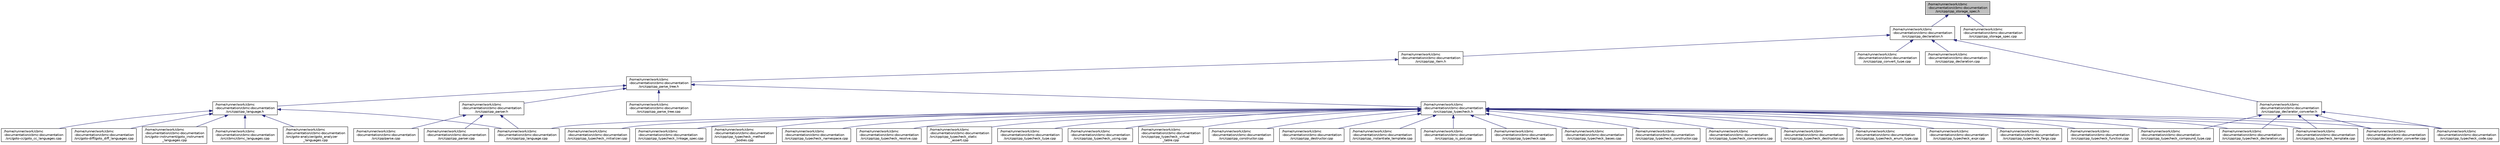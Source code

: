 digraph "/home/runner/work/cbmc-documentation/cbmc-documentation/src/cpp/cpp_storage_spec.h"
{
 // LATEX_PDF_SIZE
  bgcolor="transparent";
  edge [fontname="Helvetica",fontsize="10",labelfontname="Helvetica",labelfontsize="10"];
  node [fontname="Helvetica",fontsize="10",shape=record];
  Node1 [label="/home/runner/work/cbmc\l-documentation/cbmc-documentation\l/src/cpp/cpp_storage_spec.h",height=0.2,width=0.4,color="black", fillcolor="grey75", style="filled", fontcolor="black",tooltip=" "];
  Node1 -> Node2 [dir="back",color="midnightblue",fontsize="10",style="solid",fontname="Helvetica"];
  Node2 [label="/home/runner/work/cbmc\l-documentation/cbmc-documentation\l/src/cpp/cpp_declaration.h",height=0.2,width=0.4,color="black",URL="$cpp__declaration_8h.html",tooltip=" "];
  Node2 -> Node3 [dir="back",color="midnightblue",fontsize="10",style="solid",fontname="Helvetica"];
  Node3 [label="/home/runner/work/cbmc\l-documentation/cbmc-documentation\l/src/cpp/cpp_item.h",height=0.2,width=0.4,color="black",URL="$cpp__item_8h.html",tooltip=" "];
  Node3 -> Node4 [dir="back",color="midnightblue",fontsize="10",style="solid",fontname="Helvetica"];
  Node4 [label="/home/runner/work/cbmc\l-documentation/cbmc-documentation\l/src/cpp/cpp_parse_tree.h",height=0.2,width=0.4,color="black",URL="$cpp__parse__tree_8h.html",tooltip=" "];
  Node4 -> Node5 [dir="back",color="midnightblue",fontsize="10",style="solid",fontname="Helvetica"];
  Node5 [label="/home/runner/work/cbmc\l-documentation/cbmc-documentation\l/src/cpp/cpp_typecheck.h",height=0.2,width=0.4,color="black",URL="$cpp__typecheck_8h.html",tooltip=" "];
  Node5 -> Node6 [dir="back",color="midnightblue",fontsize="10",style="solid",fontname="Helvetica"];
  Node6 [label="/home/runner/work/cbmc\l-documentation/cbmc-documentation\l/src/cpp/cpp_constructor.cpp",height=0.2,width=0.4,color="black",URL="$cpp__constructor_8cpp.html",tooltip=" "];
  Node5 -> Node7 [dir="back",color="midnightblue",fontsize="10",style="solid",fontname="Helvetica"];
  Node7 [label="/home/runner/work/cbmc\l-documentation/cbmc-documentation\l/src/cpp/cpp_declarator_converter.cpp",height=0.2,width=0.4,color="black",URL="$cpp__declarator__converter_8cpp.html",tooltip=" "];
  Node5 -> Node8 [dir="back",color="midnightblue",fontsize="10",style="solid",fontname="Helvetica"];
  Node8 [label="/home/runner/work/cbmc\l-documentation/cbmc-documentation\l/src/cpp/cpp_destructor.cpp",height=0.2,width=0.4,color="black",URL="$cpp__destructor_8cpp.html",tooltip=" "];
  Node5 -> Node9 [dir="back",color="midnightblue",fontsize="10",style="solid",fontname="Helvetica"];
  Node9 [label="/home/runner/work/cbmc\l-documentation/cbmc-documentation\l/src/cpp/cpp_instantiate_template.cpp",height=0.2,width=0.4,color="black",URL="$cpp__instantiate__template_8cpp.html",tooltip=" "];
  Node5 -> Node10 [dir="back",color="midnightblue",fontsize="10",style="solid",fontname="Helvetica"];
  Node10 [label="/home/runner/work/cbmc\l-documentation/cbmc-documentation\l/src/cpp/cpp_is_pod.cpp",height=0.2,width=0.4,color="black",URL="$cpp__is__pod_8cpp.html",tooltip=" "];
  Node5 -> Node11 [dir="back",color="midnightblue",fontsize="10",style="solid",fontname="Helvetica"];
  Node11 [label="/home/runner/work/cbmc\l-documentation/cbmc-documentation\l/src/cpp/cpp_language.cpp",height=0.2,width=0.4,color="black",URL="$cpp__language_8cpp.html",tooltip=" "];
  Node5 -> Node12 [dir="back",color="midnightblue",fontsize="10",style="solid",fontname="Helvetica"];
  Node12 [label="/home/runner/work/cbmc\l-documentation/cbmc-documentation\l/src/cpp/cpp_typecheck.cpp",height=0.2,width=0.4,color="black",URL="$cpp__typecheck_8cpp.html",tooltip=" "];
  Node5 -> Node13 [dir="back",color="midnightblue",fontsize="10",style="solid",fontname="Helvetica"];
  Node13 [label="/home/runner/work/cbmc\l-documentation/cbmc-documentation\l/src/cpp/cpp_typecheck_bases.cpp",height=0.2,width=0.4,color="black",URL="$cpp__typecheck__bases_8cpp.html",tooltip=" "];
  Node5 -> Node14 [dir="back",color="midnightblue",fontsize="10",style="solid",fontname="Helvetica"];
  Node14 [label="/home/runner/work/cbmc\l-documentation/cbmc-documentation\l/src/cpp/cpp_typecheck_code.cpp",height=0.2,width=0.4,color="black",URL="$cpp__typecheck__code_8cpp.html",tooltip=" "];
  Node5 -> Node15 [dir="back",color="midnightblue",fontsize="10",style="solid",fontname="Helvetica"];
  Node15 [label="/home/runner/work/cbmc\l-documentation/cbmc-documentation\l/src/cpp/cpp_typecheck_compound_type.cpp",height=0.2,width=0.4,color="black",URL="$cpp__typecheck__compound__type_8cpp.html",tooltip=" "];
  Node5 -> Node16 [dir="back",color="midnightblue",fontsize="10",style="solid",fontname="Helvetica"];
  Node16 [label="/home/runner/work/cbmc\l-documentation/cbmc-documentation\l/src/cpp/cpp_typecheck_constructor.cpp",height=0.2,width=0.4,color="black",URL="$cpp__typecheck__constructor_8cpp.html",tooltip=" "];
  Node5 -> Node17 [dir="back",color="midnightblue",fontsize="10",style="solid",fontname="Helvetica"];
  Node17 [label="/home/runner/work/cbmc\l-documentation/cbmc-documentation\l/src/cpp/cpp_typecheck_conversions.cpp",height=0.2,width=0.4,color="black",URL="$cpp__typecheck__conversions_8cpp.html",tooltip=" "];
  Node5 -> Node18 [dir="back",color="midnightblue",fontsize="10",style="solid",fontname="Helvetica"];
  Node18 [label="/home/runner/work/cbmc\l-documentation/cbmc-documentation\l/src/cpp/cpp_typecheck_declaration.cpp",height=0.2,width=0.4,color="black",URL="$cpp__typecheck__declaration_8cpp.html",tooltip=" "];
  Node5 -> Node19 [dir="back",color="midnightblue",fontsize="10",style="solid",fontname="Helvetica"];
  Node19 [label="/home/runner/work/cbmc\l-documentation/cbmc-documentation\l/src/cpp/cpp_typecheck_destructor.cpp",height=0.2,width=0.4,color="black",URL="$cpp__typecheck__destructor_8cpp.html",tooltip=" "];
  Node5 -> Node20 [dir="back",color="midnightblue",fontsize="10",style="solid",fontname="Helvetica"];
  Node20 [label="/home/runner/work/cbmc\l-documentation/cbmc-documentation\l/src/cpp/cpp_typecheck_enum_type.cpp",height=0.2,width=0.4,color="black",URL="$cpp__typecheck__enum__type_8cpp.html",tooltip=" "];
  Node5 -> Node21 [dir="back",color="midnightblue",fontsize="10",style="solid",fontname="Helvetica"];
  Node21 [label="/home/runner/work/cbmc\l-documentation/cbmc-documentation\l/src/cpp/cpp_typecheck_expr.cpp",height=0.2,width=0.4,color="black",URL="$cpp__typecheck__expr_8cpp.html",tooltip=" "];
  Node5 -> Node22 [dir="back",color="midnightblue",fontsize="10",style="solid",fontname="Helvetica"];
  Node22 [label="/home/runner/work/cbmc\l-documentation/cbmc-documentation\l/src/cpp/cpp_typecheck_fargs.cpp",height=0.2,width=0.4,color="black",URL="$cpp__typecheck__fargs_8cpp.html",tooltip=" "];
  Node5 -> Node23 [dir="back",color="midnightblue",fontsize="10",style="solid",fontname="Helvetica"];
  Node23 [label="/home/runner/work/cbmc\l-documentation/cbmc-documentation\l/src/cpp/cpp_typecheck_function.cpp",height=0.2,width=0.4,color="black",URL="$cpp__typecheck__function_8cpp.html",tooltip=" "];
  Node5 -> Node24 [dir="back",color="midnightblue",fontsize="10",style="solid",fontname="Helvetica"];
  Node24 [label="/home/runner/work/cbmc\l-documentation/cbmc-documentation\l/src/cpp/cpp_typecheck_initializer.cpp",height=0.2,width=0.4,color="black",URL="$cpp__typecheck__initializer_8cpp.html",tooltip=" "];
  Node5 -> Node25 [dir="back",color="midnightblue",fontsize="10",style="solid",fontname="Helvetica"];
  Node25 [label="/home/runner/work/cbmc\l-documentation/cbmc-documentation\l/src/cpp/cpp_typecheck_linkage_spec.cpp",height=0.2,width=0.4,color="black",URL="$cpp__typecheck__linkage__spec_8cpp.html",tooltip=" "];
  Node5 -> Node26 [dir="back",color="midnightblue",fontsize="10",style="solid",fontname="Helvetica"];
  Node26 [label="/home/runner/work/cbmc\l-documentation/cbmc-documentation\l/src/cpp/cpp_typecheck_method\l_bodies.cpp",height=0.2,width=0.4,color="black",URL="$cpp__typecheck__method__bodies_8cpp.html",tooltip=" "];
  Node5 -> Node27 [dir="back",color="midnightblue",fontsize="10",style="solid",fontname="Helvetica"];
  Node27 [label="/home/runner/work/cbmc\l-documentation/cbmc-documentation\l/src/cpp/cpp_typecheck_namespace.cpp",height=0.2,width=0.4,color="black",URL="$cpp__typecheck__namespace_8cpp.html",tooltip=" "];
  Node5 -> Node28 [dir="back",color="midnightblue",fontsize="10",style="solid",fontname="Helvetica"];
  Node28 [label="/home/runner/work/cbmc\l-documentation/cbmc-documentation\l/src/cpp/cpp_typecheck_resolve.cpp",height=0.2,width=0.4,color="black",URL="$cpp__typecheck__resolve_8cpp.html",tooltip=" "];
  Node5 -> Node29 [dir="back",color="midnightblue",fontsize="10",style="solid",fontname="Helvetica"];
  Node29 [label="/home/runner/work/cbmc\l-documentation/cbmc-documentation\l/src/cpp/cpp_typecheck_static\l_assert.cpp",height=0.2,width=0.4,color="black",URL="$cpp__typecheck__static__assert_8cpp.html",tooltip=" "];
  Node5 -> Node30 [dir="back",color="midnightblue",fontsize="10",style="solid",fontname="Helvetica"];
  Node30 [label="/home/runner/work/cbmc\l-documentation/cbmc-documentation\l/src/cpp/cpp_typecheck_template.cpp",height=0.2,width=0.4,color="black",URL="$cpp__typecheck__template_8cpp.html",tooltip=" "];
  Node5 -> Node31 [dir="back",color="midnightblue",fontsize="10",style="solid",fontname="Helvetica"];
  Node31 [label="/home/runner/work/cbmc\l-documentation/cbmc-documentation\l/src/cpp/cpp_typecheck_type.cpp",height=0.2,width=0.4,color="black",URL="$cpp__typecheck__type_8cpp.html",tooltip=" "];
  Node5 -> Node32 [dir="back",color="midnightblue",fontsize="10",style="solid",fontname="Helvetica"];
  Node32 [label="/home/runner/work/cbmc\l-documentation/cbmc-documentation\l/src/cpp/cpp_typecheck_using.cpp",height=0.2,width=0.4,color="black",URL="$cpp__typecheck__using_8cpp.html",tooltip=" "];
  Node5 -> Node33 [dir="back",color="midnightblue",fontsize="10",style="solid",fontname="Helvetica"];
  Node33 [label="/home/runner/work/cbmc\l-documentation/cbmc-documentation\l/src/cpp/cpp_typecheck_virtual\l_table.cpp",height=0.2,width=0.4,color="black",URL="$cpp__typecheck__virtual__table_8cpp.html",tooltip=" "];
  Node4 -> Node34 [dir="back",color="midnightblue",fontsize="10",style="solid",fontname="Helvetica"];
  Node34 [label="/home/runner/work/cbmc\l-documentation/cbmc-documentation\l/src/cpp/cpp_language.h",height=0.2,width=0.4,color="black",URL="$cpp__language_8h.html",tooltip=" "];
  Node34 -> Node35 [dir="back",color="midnightblue",fontsize="10",style="solid",fontname="Helvetica"];
  Node35 [label="/home/runner/work/cbmc\l-documentation/cbmc-documentation\l/src/cbmc/cbmc_languages.cpp",height=0.2,width=0.4,color="black",URL="$cbmc__languages_8cpp.html",tooltip=" "];
  Node34 -> Node11 [dir="back",color="midnightblue",fontsize="10",style="solid",fontname="Helvetica"];
  Node34 -> Node36 [dir="back",color="midnightblue",fontsize="10",style="solid",fontname="Helvetica"];
  Node36 [label="/home/runner/work/cbmc\l-documentation/cbmc-documentation\l/src/goto-analyzer/goto_analyzer\l_languages.cpp",height=0.2,width=0.4,color="black",URL="$goto__analyzer__languages_8cpp.html",tooltip=" "];
  Node34 -> Node37 [dir="back",color="midnightblue",fontsize="10",style="solid",fontname="Helvetica"];
  Node37 [label="/home/runner/work/cbmc\l-documentation/cbmc-documentation\l/src/goto-cc/goto_cc_languages.cpp",height=0.2,width=0.4,color="black",URL="$goto__cc__languages_8cpp.html",tooltip=" "];
  Node34 -> Node38 [dir="back",color="midnightblue",fontsize="10",style="solid",fontname="Helvetica"];
  Node38 [label="/home/runner/work/cbmc\l-documentation/cbmc-documentation\l/src/goto-diff/goto_diff_languages.cpp",height=0.2,width=0.4,color="black",URL="$goto__diff__languages_8cpp.html",tooltip=" "];
  Node34 -> Node39 [dir="back",color="midnightblue",fontsize="10",style="solid",fontname="Helvetica"];
  Node39 [label="/home/runner/work/cbmc\l-documentation/cbmc-documentation\l/src/goto-instrument/goto_instrument\l_languages.cpp",height=0.2,width=0.4,color="black",URL="$goto__instrument__languages_8cpp.html",tooltip=" "];
  Node4 -> Node40 [dir="back",color="midnightblue",fontsize="10",style="solid",fontname="Helvetica"];
  Node40 [label="/home/runner/work/cbmc\l-documentation/cbmc-documentation\l/src/cpp/cpp_parser.h",height=0.2,width=0.4,color="black",URL="$cpp__parser_8h.html",tooltip=" "];
  Node40 -> Node11 [dir="back",color="midnightblue",fontsize="10",style="solid",fontname="Helvetica"];
  Node40 -> Node41 [dir="back",color="midnightblue",fontsize="10",style="solid",fontname="Helvetica"];
  Node41 [label="/home/runner/work/cbmc\l-documentation/cbmc-documentation\l/src/cpp/cpp_parser.cpp",height=0.2,width=0.4,color="black",URL="$cpp__parser_8cpp.html",tooltip=" "];
  Node40 -> Node42 [dir="back",color="midnightblue",fontsize="10",style="solid",fontname="Helvetica"];
  Node42 [label="/home/runner/work/cbmc\l-documentation/cbmc-documentation\l/src/cpp/parse.cpp",height=0.2,width=0.4,color="black",URL="$parse_8cpp.html",tooltip=" "];
  Node4 -> Node43 [dir="back",color="midnightblue",fontsize="10",style="solid",fontname="Helvetica"];
  Node43 [label="/home/runner/work/cbmc\l-documentation/cbmc-documentation\l/src/cpp/cpp_parse_tree.cpp",height=0.2,width=0.4,color="black",URL="$cpp__parse__tree_8cpp.html",tooltip=" "];
  Node2 -> Node44 [dir="back",color="midnightblue",fontsize="10",style="solid",fontname="Helvetica"];
  Node44 [label="/home/runner/work/cbmc\l-documentation/cbmc-documentation\l/src/cpp/cpp_convert_type.cpp",height=0.2,width=0.4,color="black",URL="$cpp__convert__type_8cpp.html",tooltip=" "];
  Node2 -> Node45 [dir="back",color="midnightblue",fontsize="10",style="solid",fontname="Helvetica"];
  Node45 [label="/home/runner/work/cbmc\l-documentation/cbmc-documentation\l/src/cpp/cpp_declaration.cpp",height=0.2,width=0.4,color="black",URL="$cpp__declaration_8cpp.html",tooltip=" "];
  Node2 -> Node46 [dir="back",color="midnightblue",fontsize="10",style="solid",fontname="Helvetica"];
  Node46 [label="/home/runner/work/cbmc\l-documentation/cbmc-documentation\l/src/cpp/cpp_declarator_converter.h",height=0.2,width=0.4,color="black",URL="$cpp__declarator__converter_8h.html",tooltip=" "];
  Node46 -> Node7 [dir="back",color="midnightblue",fontsize="10",style="solid",fontname="Helvetica"];
  Node46 -> Node14 [dir="back",color="midnightblue",fontsize="10",style="solid",fontname="Helvetica"];
  Node46 -> Node15 [dir="back",color="midnightblue",fontsize="10",style="solid",fontname="Helvetica"];
  Node46 -> Node18 [dir="back",color="midnightblue",fontsize="10",style="solid",fontname="Helvetica"];
  Node46 -> Node30 [dir="back",color="midnightblue",fontsize="10",style="solid",fontname="Helvetica"];
  Node1 -> Node47 [dir="back",color="midnightblue",fontsize="10",style="solid",fontname="Helvetica"];
  Node47 [label="/home/runner/work/cbmc\l-documentation/cbmc-documentation\l/src/cpp/cpp_storage_spec.cpp",height=0.2,width=0.4,color="black",URL="$cpp__storage__spec_8cpp.html",tooltip=" "];
}
